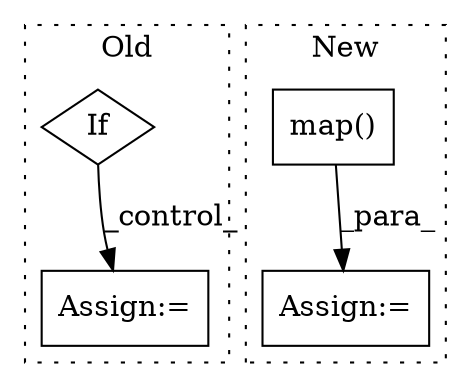 digraph G {
subgraph cluster0 {
1 [label="If" a="96" s="6312" l="3" shape="diamond"];
4 [label="Assign:=" a="68" s="6388" l="3" shape="box"];
label = "Old";
style="dotted";
}
subgraph cluster1 {
2 [label="map()" a="75" s="7493,7545" l="13,1" shape="box"];
3 [label="Assign:=" a="68" s="7490" l="3" shape="box"];
label = "New";
style="dotted";
}
1 -> 4 [label="_control_"];
2 -> 3 [label="_para_"];
}